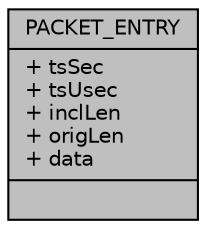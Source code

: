 digraph "PACKET_ENTRY"
{
  edge [fontname="Helvetica",fontsize="10",labelfontname="Helvetica",labelfontsize="10"];
  node [fontname="Helvetica",fontsize="10",shape=record];
  Node1 [label="{PACKET_ENTRY\n|+ tsSec\l+ tsUsec\l+ inclLen\l+ origLen\l+ data\l|}",height=0.2,width=0.4,color="black", fillcolor="grey75", style="filled", fontcolor="black"];
}

